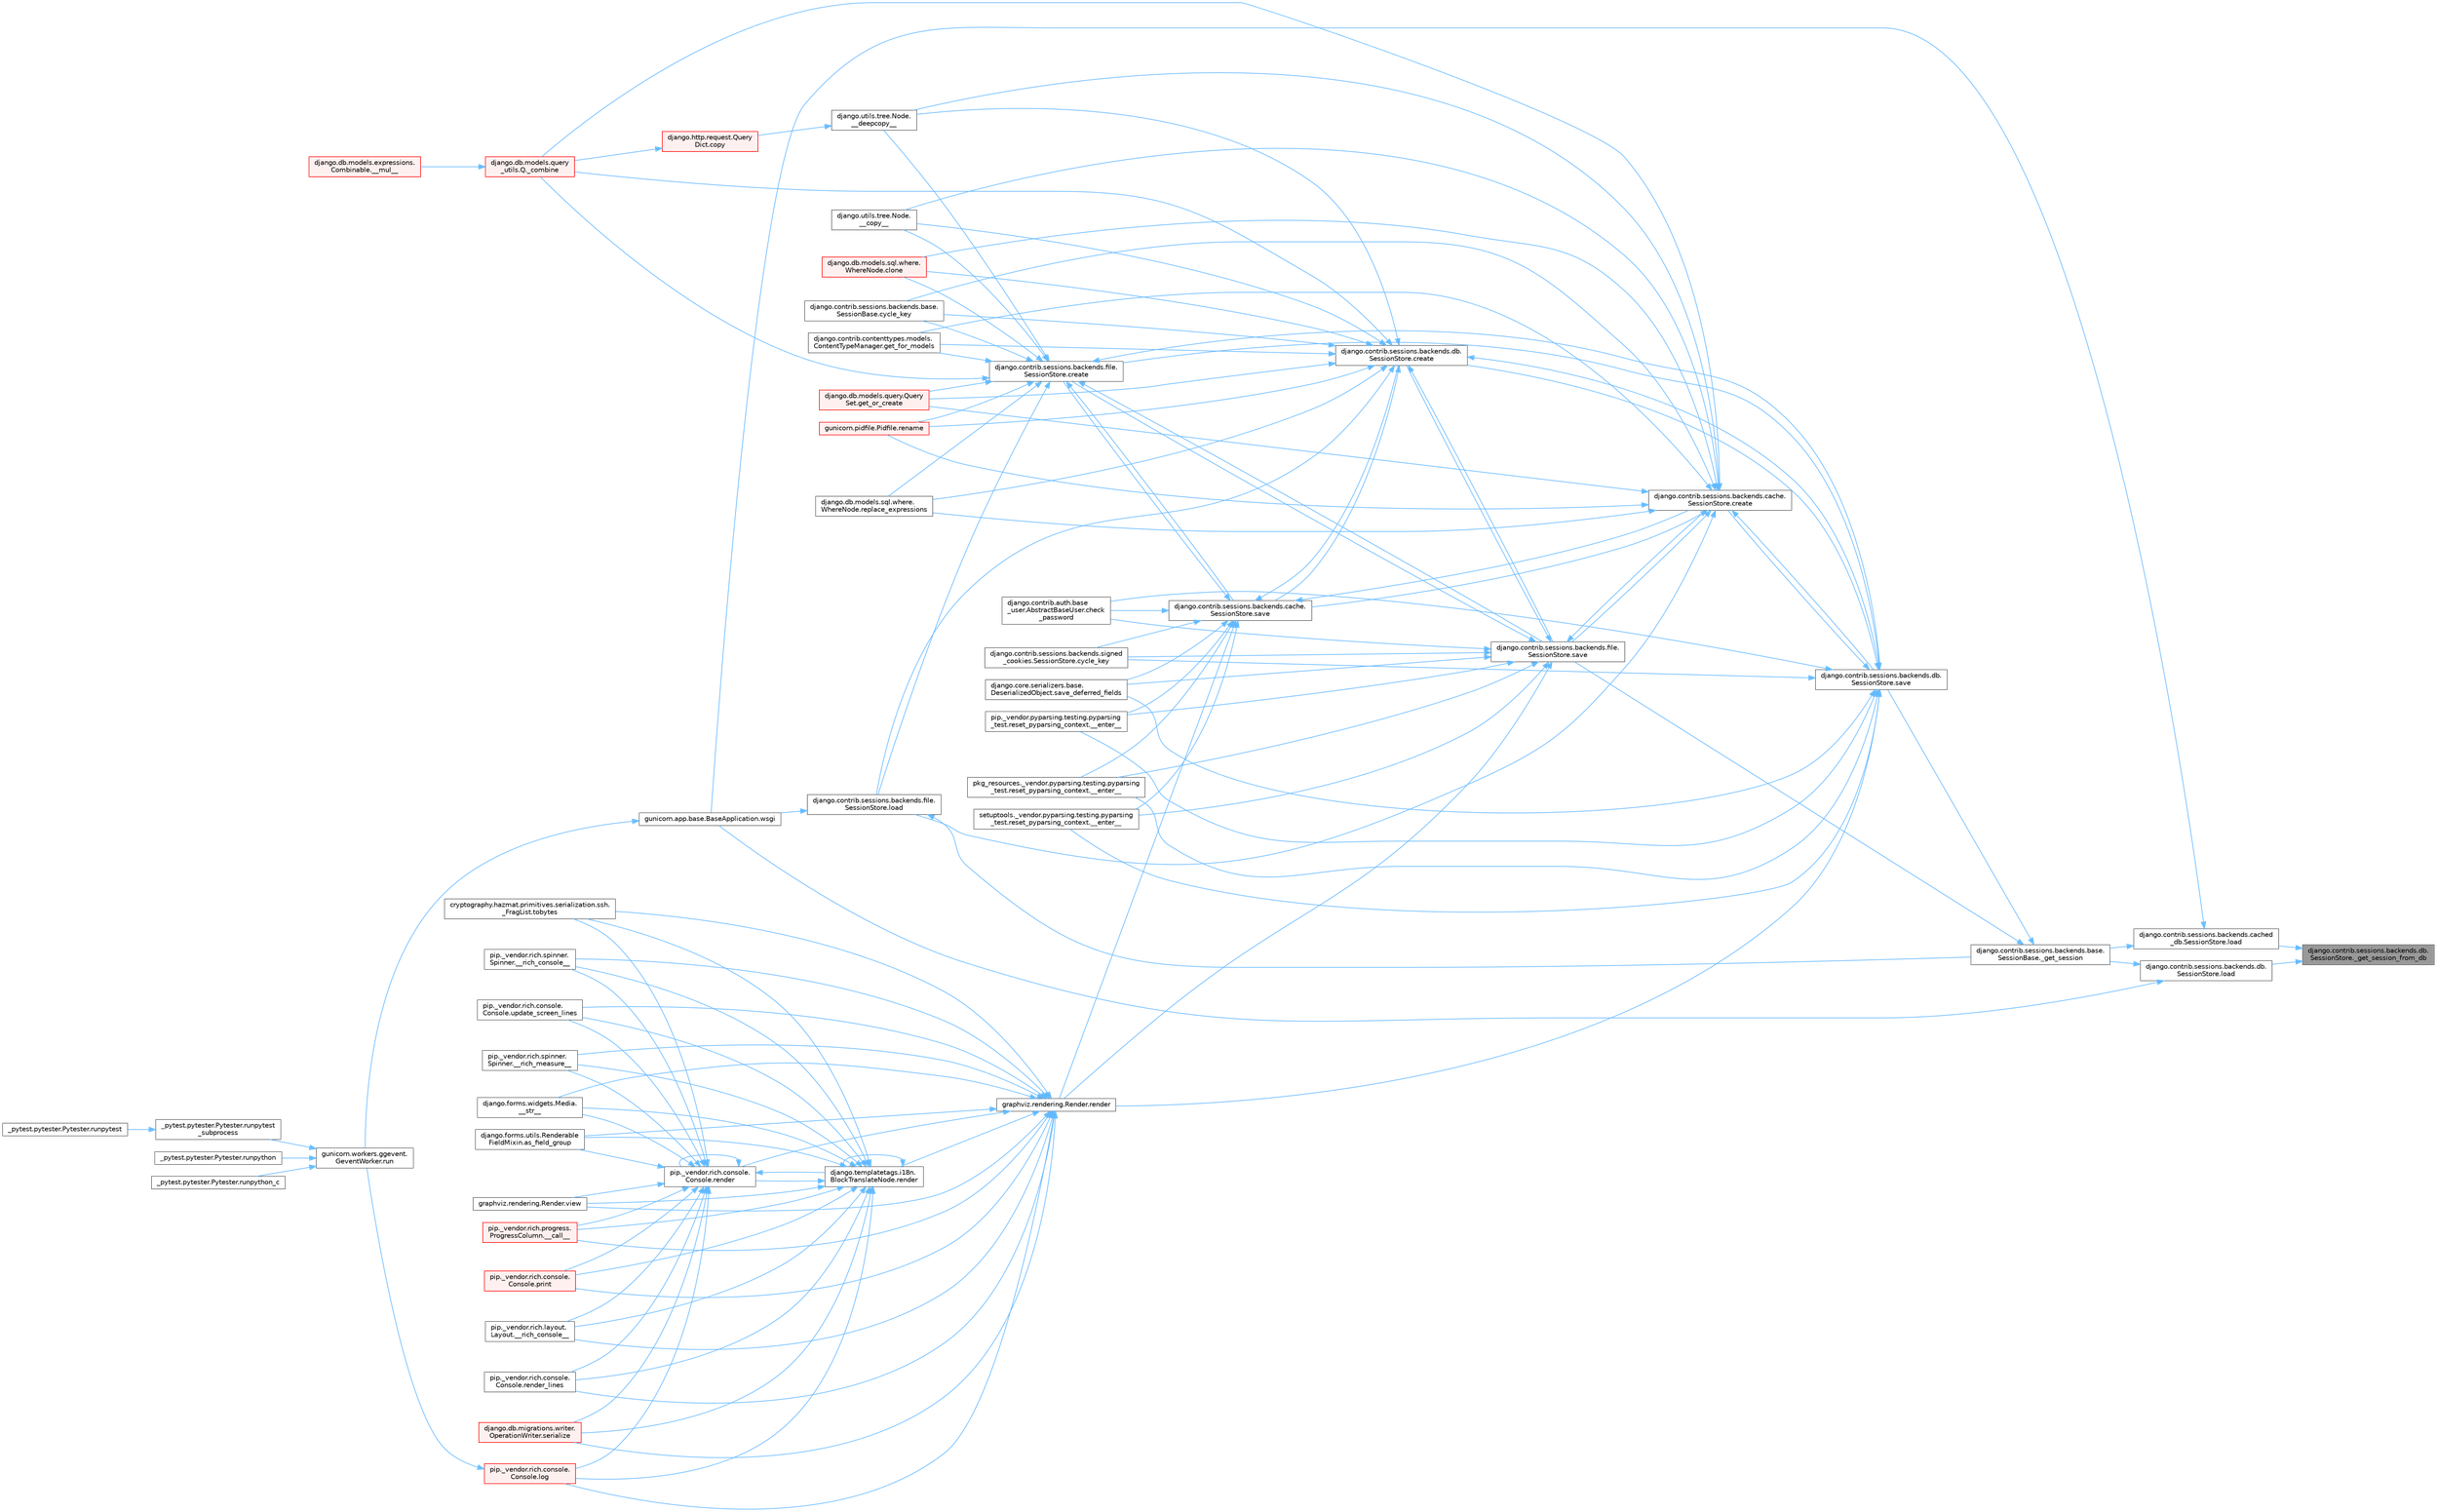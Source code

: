 digraph "django.contrib.sessions.backends.db.SessionStore._get_session_from_db"
{
 // LATEX_PDF_SIZE
  bgcolor="transparent";
  edge [fontname=Helvetica,fontsize=10,labelfontname=Helvetica,labelfontsize=10];
  node [fontname=Helvetica,fontsize=10,shape=box,height=0.2,width=0.4];
  rankdir="RL";
  Node1 [id="Node000001",label="django.contrib.sessions.backends.db.\lSessionStore._get_session_from_db",height=0.2,width=0.4,color="gray40", fillcolor="grey60", style="filled", fontcolor="black",tooltip=" "];
  Node1 -> Node2 [id="edge1_Node000001_Node000002",dir="back",color="steelblue1",style="solid",tooltip=" "];
  Node2 [id="Node000002",label="django.contrib.sessions.backends.cached\l_db.SessionStore.load",height=0.2,width=0.4,color="grey40", fillcolor="white", style="filled",URL="$classdjango_1_1contrib_1_1sessions_1_1backends_1_1cached__db_1_1_session_store.html#a0432d07f359fa8281304478688605af7",tooltip=" "];
  Node2 -> Node3 [id="edge2_Node000002_Node000003",dir="back",color="steelblue1",style="solid",tooltip=" "];
  Node3 [id="Node000003",label="django.contrib.sessions.backends.base.\lSessionBase._get_session",height=0.2,width=0.4,color="grey40", fillcolor="white", style="filled",URL="$classdjango_1_1contrib_1_1sessions_1_1backends_1_1base_1_1_session_base.html#a3ca0af594cbb5d34f3d4f76c8f90bf4f",tooltip=" "];
  Node3 -> Node4 [id="edge3_Node000003_Node000004",dir="back",color="steelblue1",style="solid",tooltip=" "];
  Node4 [id="Node000004",label="django.contrib.sessions.backends.db.\lSessionStore.save",height=0.2,width=0.4,color="grey40", fillcolor="white", style="filled",URL="$classdjango_1_1contrib_1_1sessions_1_1backends_1_1db_1_1_session_store.html#a68a6b4f159bd3dc969ec80b34c1622af",tooltip=" "];
  Node4 -> Node5 [id="edge4_Node000004_Node000005",dir="back",color="steelblue1",style="solid",tooltip=" "];
  Node5 [id="Node000005",label="pip._vendor.pyparsing.testing.pyparsing\l_test.reset_pyparsing_context.__enter__",height=0.2,width=0.4,color="grey40", fillcolor="white", style="filled",URL="$classpip_1_1__vendor_1_1pyparsing_1_1testing_1_1pyparsing__test_1_1reset__pyparsing__context.html#a3d39d97a0d95a9b46c987e6dff52b7c0",tooltip=" "];
  Node4 -> Node6 [id="edge5_Node000004_Node000006",dir="back",color="steelblue1",style="solid",tooltip=" "];
  Node6 [id="Node000006",label="pkg_resources._vendor.pyparsing.testing.pyparsing\l_test.reset_pyparsing_context.__enter__",height=0.2,width=0.4,color="grey40", fillcolor="white", style="filled",URL="$classpkg__resources_1_1__vendor_1_1pyparsing_1_1testing_1_1pyparsing__test_1_1reset__pyparsing__context.html#a8d8360c033ccc7296fb9323a07cdeb25",tooltip=" "];
  Node4 -> Node7 [id="edge6_Node000004_Node000007",dir="back",color="steelblue1",style="solid",tooltip=" "];
  Node7 [id="Node000007",label="setuptools._vendor.pyparsing.testing.pyparsing\l_test.reset_pyparsing_context.__enter__",height=0.2,width=0.4,color="grey40", fillcolor="white", style="filled",URL="$classsetuptools_1_1__vendor_1_1pyparsing_1_1testing_1_1pyparsing__test_1_1reset__pyparsing__context.html#a436e2ea8355c86505c8cfdae81714c7c",tooltip=" "];
  Node4 -> Node8 [id="edge7_Node000004_Node000008",dir="back",color="steelblue1",style="solid",tooltip=" "];
  Node8 [id="Node000008",label="django.contrib.auth.base\l_user.AbstractBaseUser.check\l_password",height=0.2,width=0.4,color="grey40", fillcolor="white", style="filled",URL="$classdjango_1_1contrib_1_1auth_1_1base__user_1_1_abstract_base_user.html#aaa9bb7fa5353bc1917dbd7f87b63321a",tooltip=" "];
  Node4 -> Node9 [id="edge8_Node000004_Node000009",dir="back",color="steelblue1",style="solid",tooltip=" "];
  Node9 [id="Node000009",label="django.contrib.sessions.backends.cache.\lSessionStore.create",height=0.2,width=0.4,color="grey40", fillcolor="white", style="filled",URL="$classdjango_1_1contrib_1_1sessions_1_1backends_1_1cache_1_1_session_store.html#a38c9efbdb5115fd1820ae198b767c39c",tooltip=" "];
  Node9 -> Node10 [id="edge9_Node000009_Node000010",dir="back",color="steelblue1",style="solid",tooltip=" "];
  Node10 [id="Node000010",label="django.utils.tree.Node.\l__copy__",height=0.2,width=0.4,color="grey40", fillcolor="white", style="filled",URL="$classdjango_1_1utils_1_1tree_1_1_node.html#abae878f6b4500b8b241c23d8fac46e63",tooltip=" "];
  Node9 -> Node11 [id="edge10_Node000009_Node000011",dir="back",color="steelblue1",style="solid",tooltip=" "];
  Node11 [id="Node000011",label="django.utils.tree.Node.\l__deepcopy__",height=0.2,width=0.4,color="grey40", fillcolor="white", style="filled",URL="$classdjango_1_1utils_1_1tree_1_1_node.html#a38840c46ded3963808edbeec90765d6b",tooltip=" "];
  Node11 -> Node12 [id="edge11_Node000011_Node000012",dir="back",color="steelblue1",style="solid",tooltip=" "];
  Node12 [id="Node000012",label="django.http.request.Query\lDict.copy",height=0.2,width=0.4,color="red", fillcolor="#FFF0F0", style="filled",URL="$classdjango_1_1http_1_1request_1_1_query_dict.html#ada9e4956e62868c5587b9ffde7b358b5",tooltip=" "];
  Node12 -> Node154 [id="edge12_Node000012_Node000154",dir="back",color="steelblue1",style="solid",tooltip=" "];
  Node154 [id="Node000154",label="django.db.models.query\l_utils.Q._combine",height=0.2,width=0.4,color="red", fillcolor="#FFF0F0", style="filled",URL="$classdjango_1_1db_1_1models_1_1query__utils_1_1_q.html#ade621b98231b73615e1aa3a726560c55",tooltip=" "];
  Node154 -> Node155 [id="edge13_Node000154_Node000155",dir="back",color="steelblue1",style="solid",tooltip=" "];
  Node155 [id="Node000155",label="django.db.models.expressions.\lCombinable.__mul__",height=0.2,width=0.4,color="red", fillcolor="#FFF0F0", style="filled",URL="$classdjango_1_1db_1_1models_1_1expressions_1_1_combinable.html#a18670e03ec4b2fc0eafb0782602b72ec",tooltip=" "];
  Node9 -> Node154 [id="edge14_Node000009_Node000154",dir="back",color="steelblue1",style="solid",tooltip=" "];
  Node9 -> Node393 [id="edge15_Node000009_Node000393",dir="back",color="steelblue1",style="solid",tooltip=" "];
  Node393 [id="Node000393",label="django.db.models.sql.where.\lWhereNode.clone",height=0.2,width=0.4,color="red", fillcolor="#FFF0F0", style="filled",URL="$classdjango_1_1db_1_1models_1_1sql_1_1where_1_1_where_node.html#a0faff63950b774ce4ad391ea1f6b6d2c",tooltip=" "];
  Node9 -> Node32 [id="edge16_Node000009_Node000032",dir="back",color="steelblue1",style="solid",tooltip=" "];
  Node32 [id="Node000032",label="django.contrib.sessions.backends.base.\lSessionBase.cycle_key",height=0.2,width=0.4,color="grey40", fillcolor="white", style="filled",URL="$classdjango_1_1contrib_1_1sessions_1_1backends_1_1base_1_1_session_base.html#a6955e9bebe4e5b7d463bccfcf9181016",tooltip=" "];
  Node9 -> Node518 [id="edge17_Node000009_Node000518",dir="back",color="steelblue1",style="solid",tooltip=" "];
  Node518 [id="Node000518",label="django.contrib.contenttypes.models.\lContentTypeManager.get_for_models",height=0.2,width=0.4,color="grey40", fillcolor="white", style="filled",URL="$classdjango_1_1contrib_1_1contenttypes_1_1models_1_1_content_type_manager.html#a541a2e215680799739b6f8c1b19ddda4",tooltip=" "];
  Node9 -> Node519 [id="edge18_Node000009_Node000519",dir="back",color="steelblue1",style="solid",tooltip=" "];
  Node519 [id="Node000519",label="django.db.models.query.Query\lSet.get_or_create",height=0.2,width=0.4,color="red", fillcolor="#FFF0F0", style="filled",URL="$classdjango_1_1db_1_1models_1_1query_1_1_query_set.html#a0f727927ec4d1b9f3087b831cc911c59",tooltip=" "];
  Node9 -> Node301 [id="edge19_Node000009_Node000301",dir="back",color="steelblue1",style="solid",tooltip=" "];
  Node301 [id="Node000301",label="django.contrib.sessions.backends.file.\lSessionStore.load",height=0.2,width=0.4,color="grey40", fillcolor="white", style="filled",URL="$classdjango_1_1contrib_1_1sessions_1_1backends_1_1file_1_1_session_store.html#a408fa63512306fbaa7bbb62742f0295f",tooltip=" "];
  Node301 -> Node3 [id="edge20_Node000301_Node000003",dir="back",color="steelblue1",style="solid",tooltip=" "];
  Node301 -> Node299 [id="edge21_Node000301_Node000299",dir="back",color="steelblue1",style="solid",tooltip=" "];
  Node299 [id="Node000299",label="gunicorn.app.base.BaseApplication.wsgi",height=0.2,width=0.4,color="grey40", fillcolor="white", style="filled",URL="$classgunicorn_1_1app_1_1base_1_1_base_application.html#a18ae24b2d0d44fb694b9f2b0cdffa670",tooltip=" "];
  Node299 -> Node300 [id="edge22_Node000299_Node000300",dir="back",color="steelblue1",style="solid",tooltip=" "];
  Node300 [id="Node000300",label="gunicorn.workers.ggevent.\lGeventWorker.run",height=0.2,width=0.4,color="grey40", fillcolor="white", style="filled",URL="$classgunicorn_1_1workers_1_1ggevent_1_1_gevent_worker.html#a0d8ffe6d6db44cfe8310ccf5643506ee",tooltip=" "];
  Node300 -> Node105 [id="edge23_Node000300_Node000105",dir="back",color="steelblue1",style="solid",tooltip=" "];
  Node105 [id="Node000105",label="_pytest.pytester.Pytester.runpytest\l_subprocess",height=0.2,width=0.4,color="grey40", fillcolor="white", style="filled",URL="$class__pytest_1_1pytester_1_1_pytester.html#a59323c6d6a1469a1206f1c0b8fce99c9",tooltip=" "];
  Node105 -> Node106 [id="edge24_Node000105_Node000106",dir="back",color="steelblue1",style="solid",tooltip=" "];
  Node106 [id="Node000106",label="_pytest.pytester.Pytester.runpytest",height=0.2,width=0.4,color="grey40", fillcolor="white", style="filled",URL="$class__pytest_1_1pytester_1_1_pytester.html#a2765db48ffe1b8853581d711ff43a87b",tooltip=" "];
  Node300 -> Node107 [id="edge25_Node000300_Node000107",dir="back",color="steelblue1",style="solid",tooltip=" "];
  Node107 [id="Node000107",label="_pytest.pytester.Pytester.runpython",height=0.2,width=0.4,color="grey40", fillcolor="white", style="filled",URL="$class__pytest_1_1pytester_1_1_pytester.html#a4e0c539507f15fd333cf618faf9687ef",tooltip=" "];
  Node300 -> Node108 [id="edge26_Node000300_Node000108",dir="back",color="steelblue1",style="solid",tooltip=" "];
  Node108 [id="Node000108",label="_pytest.pytester.Pytester.runpython_c",height=0.2,width=0.4,color="grey40", fillcolor="white", style="filled",URL="$class__pytest_1_1pytester_1_1_pytester.html#aea789acfe206d9c40d9a6bf54a337f2a",tooltip=" "];
  Node9 -> Node521 [id="edge27_Node000009_Node000521",dir="back",color="steelblue1",style="solid",tooltip=" "];
  Node521 [id="Node000521",label="gunicorn.pidfile.Pidfile.rename",height=0.2,width=0.4,color="red", fillcolor="#FFF0F0", style="filled",URL="$classgunicorn_1_1pidfile_1_1_pidfile.html#af03623bf56b92f594700ba5e5f25bc76",tooltip=" "];
  Node9 -> Node523 [id="edge28_Node000009_Node000523",dir="back",color="steelblue1",style="solid",tooltip=" "];
  Node523 [id="Node000523",label="django.db.models.sql.where.\lWhereNode.replace_expressions",height=0.2,width=0.4,color="grey40", fillcolor="white", style="filled",URL="$classdjango_1_1db_1_1models_1_1sql_1_1where_1_1_where_node.html#a1cc3580a7f4a51605b52ae4a9653b3ac",tooltip=" "];
  Node9 -> Node524 [id="edge29_Node000009_Node000524",dir="back",color="steelblue1",style="solid",tooltip=" "];
  Node524 [id="Node000524",label="django.contrib.sessions.backends.cache.\lSessionStore.save",height=0.2,width=0.4,color="grey40", fillcolor="white", style="filled",URL="$classdjango_1_1contrib_1_1sessions_1_1backends_1_1cache_1_1_session_store.html#a67e81d959c24e3a84b1e755a9a861c53",tooltip=" "];
  Node524 -> Node5 [id="edge30_Node000524_Node000005",dir="back",color="steelblue1",style="solid",tooltip=" "];
  Node524 -> Node6 [id="edge31_Node000524_Node000006",dir="back",color="steelblue1",style="solid",tooltip=" "];
  Node524 -> Node7 [id="edge32_Node000524_Node000007",dir="back",color="steelblue1",style="solid",tooltip=" "];
  Node524 -> Node8 [id="edge33_Node000524_Node000008",dir="back",color="steelblue1",style="solid",tooltip=" "];
  Node524 -> Node9 [id="edge34_Node000524_Node000009",dir="back",color="steelblue1",style="solid",tooltip=" "];
  Node524 -> Node392 [id="edge35_Node000524_Node000392",dir="back",color="steelblue1",style="solid",tooltip=" "];
  Node392 [id="Node000392",label="django.contrib.sessions.backends.db.\lSessionStore.create",height=0.2,width=0.4,color="grey40", fillcolor="white", style="filled",URL="$classdjango_1_1contrib_1_1sessions_1_1backends_1_1db_1_1_session_store.html#a4a98c0168c61e75be58e279660aa6ce4",tooltip=" "];
  Node392 -> Node10 [id="edge36_Node000392_Node000010",dir="back",color="steelblue1",style="solid",tooltip=" "];
  Node392 -> Node11 [id="edge37_Node000392_Node000011",dir="back",color="steelblue1",style="solid",tooltip=" "];
  Node392 -> Node154 [id="edge38_Node000392_Node000154",dir="back",color="steelblue1",style="solid",tooltip=" "];
  Node392 -> Node393 [id="edge39_Node000392_Node000393",dir="back",color="steelblue1",style="solid",tooltip=" "];
  Node392 -> Node32 [id="edge40_Node000392_Node000032",dir="back",color="steelblue1",style="solid",tooltip=" "];
  Node392 -> Node518 [id="edge41_Node000392_Node000518",dir="back",color="steelblue1",style="solid",tooltip=" "];
  Node392 -> Node519 [id="edge42_Node000392_Node000519",dir="back",color="steelblue1",style="solid",tooltip=" "];
  Node392 -> Node301 [id="edge43_Node000392_Node000301",dir="back",color="steelblue1",style="solid",tooltip=" "];
  Node392 -> Node521 [id="edge44_Node000392_Node000521",dir="back",color="steelblue1",style="solid",tooltip=" "];
  Node392 -> Node523 [id="edge45_Node000392_Node000523",dir="back",color="steelblue1",style="solid",tooltip=" "];
  Node392 -> Node524 [id="edge46_Node000392_Node000524",dir="back",color="steelblue1",style="solid",tooltip=" "];
  Node392 -> Node4 [id="edge47_Node000392_Node000004",dir="back",color="steelblue1",style="solid",tooltip=" "];
  Node392 -> Node1116 [id="edge48_Node000392_Node001116",dir="back",color="steelblue1",style="solid",tooltip=" "];
  Node1116 [id="Node001116",label="django.contrib.sessions.backends.file.\lSessionStore.save",height=0.2,width=0.4,color="grey40", fillcolor="white", style="filled",URL="$classdjango_1_1contrib_1_1sessions_1_1backends_1_1file_1_1_session_store.html#af170f9c112376eb1627509287bf9620f",tooltip=" "];
  Node1116 -> Node5 [id="edge49_Node001116_Node000005",dir="back",color="steelblue1",style="solid",tooltip=" "];
  Node1116 -> Node6 [id="edge50_Node001116_Node000006",dir="back",color="steelblue1",style="solid",tooltip=" "];
  Node1116 -> Node7 [id="edge51_Node001116_Node000007",dir="back",color="steelblue1",style="solid",tooltip=" "];
  Node1116 -> Node8 [id="edge52_Node001116_Node000008",dir="back",color="steelblue1",style="solid",tooltip=" "];
  Node1116 -> Node9 [id="edge53_Node001116_Node000009",dir="back",color="steelblue1",style="solid",tooltip=" "];
  Node1116 -> Node392 [id="edge54_Node001116_Node000392",dir="back",color="steelblue1",style="solid",tooltip=" "];
  Node1116 -> Node517 [id="edge55_Node001116_Node000517",dir="back",color="steelblue1",style="solid",tooltip=" "];
  Node517 [id="Node000517",label="django.contrib.sessions.backends.file.\lSessionStore.create",height=0.2,width=0.4,color="grey40", fillcolor="white", style="filled",URL="$classdjango_1_1contrib_1_1sessions_1_1backends_1_1file_1_1_session_store.html#a6624db6a37dfff490f837047e0a60dda",tooltip=" "];
  Node517 -> Node10 [id="edge56_Node000517_Node000010",dir="back",color="steelblue1",style="solid",tooltip=" "];
  Node517 -> Node11 [id="edge57_Node000517_Node000011",dir="back",color="steelblue1",style="solid",tooltip=" "];
  Node517 -> Node154 [id="edge58_Node000517_Node000154",dir="back",color="steelblue1",style="solid",tooltip=" "];
  Node517 -> Node393 [id="edge59_Node000517_Node000393",dir="back",color="steelblue1",style="solid",tooltip=" "];
  Node517 -> Node32 [id="edge60_Node000517_Node000032",dir="back",color="steelblue1",style="solid",tooltip=" "];
  Node517 -> Node518 [id="edge61_Node000517_Node000518",dir="back",color="steelblue1",style="solid",tooltip=" "];
  Node517 -> Node519 [id="edge62_Node000517_Node000519",dir="back",color="steelblue1",style="solid",tooltip=" "];
  Node517 -> Node301 [id="edge63_Node000517_Node000301",dir="back",color="steelblue1",style="solid",tooltip=" "];
  Node517 -> Node521 [id="edge64_Node000517_Node000521",dir="back",color="steelblue1",style="solid",tooltip=" "];
  Node517 -> Node523 [id="edge65_Node000517_Node000523",dir="back",color="steelblue1",style="solid",tooltip=" "];
  Node517 -> Node524 [id="edge66_Node000517_Node000524",dir="back",color="steelblue1",style="solid",tooltip=" "];
  Node517 -> Node4 [id="edge67_Node000517_Node000004",dir="back",color="steelblue1",style="solid",tooltip=" "];
  Node517 -> Node1116 [id="edge68_Node000517_Node001116",dir="back",color="steelblue1",style="solid",tooltip=" "];
  Node1116 -> Node525 [id="edge69_Node001116_Node000525",dir="back",color="steelblue1",style="solid",tooltip=" "];
  Node525 [id="Node000525",label="django.contrib.sessions.backends.signed\l_cookies.SessionStore.cycle_key",height=0.2,width=0.4,color="grey40", fillcolor="white", style="filled",URL="$classdjango_1_1contrib_1_1sessions_1_1backends_1_1signed__cookies_1_1_session_store.html#abf8e71313b847459c30f19e691c25a93",tooltip=" "];
  Node1116 -> Node526 [id="edge70_Node001116_Node000526",dir="back",color="steelblue1",style="solid",tooltip=" "];
  Node526 [id="Node000526",label="graphviz.rendering.Render.render",height=0.2,width=0.4,color="grey40", fillcolor="white", style="filled",URL="$classgraphviz_1_1rendering_1_1_render.html#a0249d6538d64a6b59b1bed64d4636456",tooltip=" "];
  Node526 -> Node407 [id="edge71_Node000526_Node000407",dir="back",color="steelblue1",style="solid",tooltip=" "];
  Node407 [id="Node000407",label="pip._vendor.rich.progress.\lProgressColumn.__call__",height=0.2,width=0.4,color="red", fillcolor="#FFF0F0", style="filled",URL="$classpip_1_1__vendor_1_1rich_1_1progress_1_1_progress_column.html#ae0c399be74222f949edb0fa5324cf6ea",tooltip=" "];
  Node526 -> Node408 [id="edge72_Node000526_Node000408",dir="back",color="steelblue1",style="solid",tooltip=" "];
  Node408 [id="Node000408",label="pip._vendor.rich.layout.\lLayout.__rich_console__",height=0.2,width=0.4,color="grey40", fillcolor="white", style="filled",URL="$classpip_1_1__vendor_1_1rich_1_1layout_1_1_layout.html#ac39cb3d17d2b0324ee1b0dada41a3ebd",tooltip=" "];
  Node526 -> Node409 [id="edge73_Node000526_Node000409",dir="back",color="steelblue1",style="solid",tooltip=" "];
  Node409 [id="Node000409",label="pip._vendor.rich.spinner.\lSpinner.__rich_console__",height=0.2,width=0.4,color="grey40", fillcolor="white", style="filled",URL="$classpip_1_1__vendor_1_1rich_1_1spinner_1_1_spinner.html#a6883d8dced19ac48d4dfc74f776357fd",tooltip=" "];
  Node526 -> Node410 [id="edge74_Node000526_Node000410",dir="back",color="steelblue1",style="solid",tooltip=" "];
  Node410 [id="Node000410",label="pip._vendor.rich.spinner.\lSpinner.__rich_measure__",height=0.2,width=0.4,color="grey40", fillcolor="white", style="filled",URL="$classpip_1_1__vendor_1_1rich_1_1spinner_1_1_spinner.html#a89745682c823c44a31bae8e8d07869f5",tooltip=" "];
  Node526 -> Node411 [id="edge75_Node000526_Node000411",dir="back",color="steelblue1",style="solid",tooltip=" "];
  Node411 [id="Node000411",label="django.forms.widgets.Media.\l__str__",height=0.2,width=0.4,color="grey40", fillcolor="white", style="filled",URL="$classdjango_1_1forms_1_1widgets_1_1_media.html#ae1651710548a7d9f14f036d035012d21",tooltip=" "];
  Node526 -> Node412 [id="edge76_Node000526_Node000412",dir="back",color="steelblue1",style="solid",tooltip=" "];
  Node412 [id="Node000412",label="django.forms.utils.Renderable\lFieldMixin.as_field_group",height=0.2,width=0.4,color="grey40", fillcolor="white", style="filled",URL="$classdjango_1_1forms_1_1utils_1_1_renderable_field_mixin.html#a1e9a1b4f790ea694431554267fd5d74c",tooltip=" "];
  Node526 -> Node413 [id="edge77_Node000526_Node000413",dir="back",color="steelblue1",style="solid",tooltip=" "];
  Node413 [id="Node000413",label="pip._vendor.rich.console.\lConsole.log",height=0.2,width=0.4,color="red", fillcolor="#FFF0F0", style="filled",URL="$classpip_1_1__vendor_1_1rich_1_1console_1_1_console.html#af9c77e39f9413fc2b134c60cfa23b0f1",tooltip=" "];
  Node413 -> Node300 [id="edge78_Node000413_Node000300",dir="back",color="steelblue1",style="solid",tooltip=" "];
  Node526 -> Node527 [id="edge79_Node000526_Node000527",dir="back",color="steelblue1",style="solid",tooltip=" "];
  Node527 [id="Node000527",label="pip._vendor.rich.console.\lConsole.print",height=0.2,width=0.4,color="red", fillcolor="#FFF0F0", style="filled",URL="$classpip_1_1__vendor_1_1rich_1_1console_1_1_console.html#af954370cdbb49236b597f2c11064549d",tooltip=" "];
  Node526 -> Node852 [id="edge80_Node000526_Node000852",dir="back",color="steelblue1",style="solid",tooltip=" "];
  Node852 [id="Node000852",label="django.templatetags.i18n.\lBlockTranslateNode.render",height=0.2,width=0.4,color="grey40", fillcolor="white", style="filled",URL="$classdjango_1_1templatetags_1_1i18n_1_1_block_translate_node.html#aaf05bebfd02c1c4b676387ada0357832",tooltip=" "];
  Node852 -> Node407 [id="edge81_Node000852_Node000407",dir="back",color="steelblue1",style="solid",tooltip=" "];
  Node852 -> Node408 [id="edge82_Node000852_Node000408",dir="back",color="steelblue1",style="solid",tooltip=" "];
  Node852 -> Node409 [id="edge83_Node000852_Node000409",dir="back",color="steelblue1",style="solid",tooltip=" "];
  Node852 -> Node410 [id="edge84_Node000852_Node000410",dir="back",color="steelblue1",style="solid",tooltip=" "];
  Node852 -> Node411 [id="edge85_Node000852_Node000411",dir="back",color="steelblue1",style="solid",tooltip=" "];
  Node852 -> Node412 [id="edge86_Node000852_Node000412",dir="back",color="steelblue1",style="solid",tooltip=" "];
  Node852 -> Node413 [id="edge87_Node000852_Node000413",dir="back",color="steelblue1",style="solid",tooltip=" "];
  Node852 -> Node527 [id="edge88_Node000852_Node000527",dir="back",color="steelblue1",style="solid",tooltip=" "];
  Node852 -> Node852 [id="edge89_Node000852_Node000852",dir="back",color="steelblue1",style="solid",tooltip=" "];
  Node852 -> Node853 [id="edge90_Node000852_Node000853",dir="back",color="steelblue1",style="solid",tooltip=" "];
  Node853 [id="Node000853",label="pip._vendor.rich.console.\lConsole.render",height=0.2,width=0.4,color="grey40", fillcolor="white", style="filled",URL="$classpip_1_1__vendor_1_1rich_1_1console_1_1_console.html#a9551b8254c573105adde80622393a938",tooltip=" "];
  Node853 -> Node407 [id="edge91_Node000853_Node000407",dir="back",color="steelblue1",style="solid",tooltip=" "];
  Node853 -> Node408 [id="edge92_Node000853_Node000408",dir="back",color="steelblue1",style="solid",tooltip=" "];
  Node853 -> Node409 [id="edge93_Node000853_Node000409",dir="back",color="steelblue1",style="solid",tooltip=" "];
  Node853 -> Node410 [id="edge94_Node000853_Node000410",dir="back",color="steelblue1",style="solid",tooltip=" "];
  Node853 -> Node411 [id="edge95_Node000853_Node000411",dir="back",color="steelblue1",style="solid",tooltip=" "];
  Node853 -> Node412 [id="edge96_Node000853_Node000412",dir="back",color="steelblue1",style="solid",tooltip=" "];
  Node853 -> Node413 [id="edge97_Node000853_Node000413",dir="back",color="steelblue1",style="solid",tooltip=" "];
  Node853 -> Node527 [id="edge98_Node000853_Node000527",dir="back",color="steelblue1",style="solid",tooltip=" "];
  Node853 -> Node852 [id="edge99_Node000853_Node000852",dir="back",color="steelblue1",style="solid",tooltip=" "];
  Node853 -> Node853 [id="edge100_Node000853_Node000853",dir="back",color="steelblue1",style="solid",tooltip=" "];
  Node853 -> Node854 [id="edge101_Node000853_Node000854",dir="back",color="steelblue1",style="solid",tooltip=" "];
  Node854 [id="Node000854",label="pip._vendor.rich.console.\lConsole.render_lines",height=0.2,width=0.4,color="grey40", fillcolor="white", style="filled",URL="$classpip_1_1__vendor_1_1rich_1_1console_1_1_console.html#a5818808a49db20c5bee6986425f96f14",tooltip=" "];
  Node853 -> Node855 [id="edge102_Node000853_Node000855",dir="back",color="steelblue1",style="solid",tooltip=" "];
  Node855 [id="Node000855",label="django.db.migrations.writer.\lOperationWriter.serialize",height=0.2,width=0.4,color="red", fillcolor="#FFF0F0", style="filled",URL="$classdjango_1_1db_1_1migrations_1_1writer_1_1_operation_writer.html#a866e8d13e1c54a35d74e9a6b0383b2f8",tooltip=" "];
  Node853 -> Node1197 [id="edge103_Node000853_Node001197",dir="back",color="steelblue1",style="solid",tooltip=" "];
  Node1197 [id="Node001197",label="cryptography.hazmat.primitives.serialization.ssh.\l_FragList.tobytes",height=0.2,width=0.4,color="grey40", fillcolor="white", style="filled",URL="$classcryptography_1_1hazmat_1_1primitives_1_1serialization_1_1ssh_1_1___frag_list.html#a195dd4e7c741624829a13af53fa3de38",tooltip=" "];
  Node853 -> Node1198 [id="edge104_Node000853_Node001198",dir="back",color="steelblue1",style="solid",tooltip=" "];
  Node1198 [id="Node001198",label="pip._vendor.rich.console.\lConsole.update_screen_lines",height=0.2,width=0.4,color="grey40", fillcolor="white", style="filled",URL="$classpip_1_1__vendor_1_1rich_1_1console_1_1_console.html#a21cfe5af86ec7533f23d45fe2969817e",tooltip=" "];
  Node853 -> Node1199 [id="edge105_Node000853_Node001199",dir="back",color="steelblue1",style="solid",tooltip=" "];
  Node1199 [id="Node001199",label="graphviz.rendering.Render.view",height=0.2,width=0.4,color="grey40", fillcolor="white", style="filled",URL="$classgraphviz_1_1rendering_1_1_render.html#a53169c422996b9a7e92b5580c13914e2",tooltip=" "];
  Node852 -> Node854 [id="edge106_Node000852_Node000854",dir="back",color="steelblue1",style="solid",tooltip=" "];
  Node852 -> Node855 [id="edge107_Node000852_Node000855",dir="back",color="steelblue1",style="solid",tooltip=" "];
  Node852 -> Node1197 [id="edge108_Node000852_Node001197",dir="back",color="steelblue1",style="solid",tooltip=" "];
  Node852 -> Node1198 [id="edge109_Node000852_Node001198",dir="back",color="steelblue1",style="solid",tooltip=" "];
  Node852 -> Node1199 [id="edge110_Node000852_Node001199",dir="back",color="steelblue1",style="solid",tooltip=" "];
  Node526 -> Node853 [id="edge111_Node000526_Node000853",dir="back",color="steelblue1",style="solid",tooltip=" "];
  Node526 -> Node854 [id="edge112_Node000526_Node000854",dir="back",color="steelblue1",style="solid",tooltip=" "];
  Node526 -> Node855 [id="edge113_Node000526_Node000855",dir="back",color="steelblue1",style="solid",tooltip=" "];
  Node526 -> Node1197 [id="edge114_Node000526_Node001197",dir="back",color="steelblue1",style="solid",tooltip=" "];
  Node526 -> Node1198 [id="edge115_Node000526_Node001198",dir="back",color="steelblue1",style="solid",tooltip=" "];
  Node526 -> Node1199 [id="edge116_Node000526_Node001199",dir="back",color="steelblue1",style="solid",tooltip=" "];
  Node1116 -> Node1117 [id="edge117_Node001116_Node001117",dir="back",color="steelblue1",style="solid",tooltip=" "];
  Node1117 [id="Node001117",label="django.core.serializers.base.\lDeserializedObject.save_deferred_fields",height=0.2,width=0.4,color="grey40", fillcolor="white", style="filled",URL="$classdjango_1_1core_1_1serializers_1_1base_1_1_deserialized_object.html#a2fd4269d14e2f58fda59335c79a582f5",tooltip=" "];
  Node524 -> Node517 [id="edge118_Node000524_Node000517",dir="back",color="steelblue1",style="solid",tooltip=" "];
  Node524 -> Node525 [id="edge119_Node000524_Node000525",dir="back",color="steelblue1",style="solid",tooltip=" "];
  Node524 -> Node526 [id="edge120_Node000524_Node000526",dir="back",color="steelblue1",style="solid",tooltip=" "];
  Node524 -> Node1117 [id="edge121_Node000524_Node001117",dir="back",color="steelblue1",style="solid",tooltip=" "];
  Node9 -> Node4 [id="edge122_Node000009_Node000004",dir="back",color="steelblue1",style="solid",tooltip=" "];
  Node9 -> Node1116 [id="edge123_Node000009_Node001116",dir="back",color="steelblue1",style="solid",tooltip=" "];
  Node4 -> Node392 [id="edge124_Node000004_Node000392",dir="back",color="steelblue1",style="solid",tooltip=" "];
  Node4 -> Node517 [id="edge125_Node000004_Node000517",dir="back",color="steelblue1",style="solid",tooltip=" "];
  Node4 -> Node525 [id="edge126_Node000004_Node000525",dir="back",color="steelblue1",style="solid",tooltip=" "];
  Node4 -> Node526 [id="edge127_Node000004_Node000526",dir="back",color="steelblue1",style="solid",tooltip=" "];
  Node4 -> Node1117 [id="edge128_Node000004_Node001117",dir="back",color="steelblue1",style="solid",tooltip=" "];
  Node3 -> Node1116 [id="edge129_Node000003_Node001116",dir="back",color="steelblue1",style="solid",tooltip=" "];
  Node2 -> Node299 [id="edge130_Node000002_Node000299",dir="back",color="steelblue1",style="solid",tooltip=" "];
  Node1 -> Node298 [id="edge131_Node000001_Node000298",dir="back",color="steelblue1",style="solid",tooltip=" "];
  Node298 [id="Node000298",label="django.contrib.sessions.backends.db.\lSessionStore.load",height=0.2,width=0.4,color="grey40", fillcolor="white", style="filled",URL="$classdjango_1_1contrib_1_1sessions_1_1backends_1_1db_1_1_session_store.html#aab3bc77d15c0a33590a72f92a2efc994",tooltip=" "];
  Node298 -> Node3 [id="edge132_Node000298_Node000003",dir="back",color="steelblue1",style="solid",tooltip=" "];
  Node298 -> Node299 [id="edge133_Node000298_Node000299",dir="back",color="steelblue1",style="solid",tooltip=" "];
}
